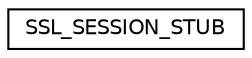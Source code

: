 digraph "Graphical Class Hierarchy"
{
  edge [fontname="Helvetica",fontsize="10",labelfontname="Helvetica",labelfontsize="10"];
  node [fontname="Helvetica",fontsize="10",shape=record];
  rankdir="LR";
  Node1 [label="SSL_SESSION_STUB",height=0.2,width=0.4,color="black", fillcolor="white", style="filled",URL="$struct_s_s_l___s_e_s_s_i_o_n___s_t_u_b.html"];
}
